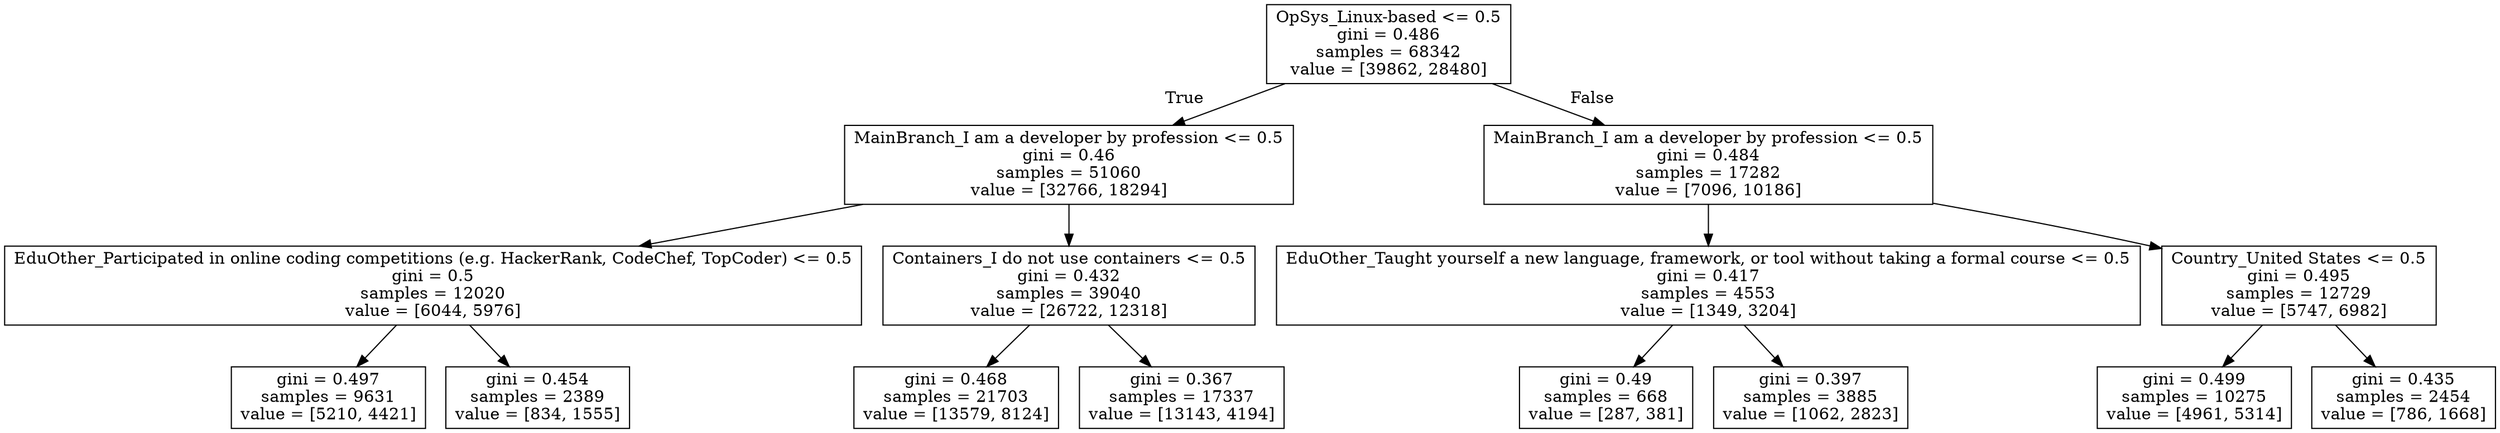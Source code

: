 digraph Tree {
node [shape=box] ;
0 [label="OpSys_Linux-based <= 0.5\ngini = 0.486\nsamples = 68342\nvalue = [39862, 28480]"] ;
1 [label="MainBranch_I am a developer by profession <= 0.5\ngini = 0.46\nsamples = 51060\nvalue = [32766, 18294]"] ;
0 -> 1 [labeldistance=2.5, labelangle=45, headlabel="True"] ;
2 [label="EduOther_Participated in online coding competitions (e.g. HackerRank, CodeChef, TopCoder) <= 0.5\ngini = 0.5\nsamples = 12020\nvalue = [6044, 5976]"] ;
1 -> 2 ;
3 [label="gini = 0.497\nsamples = 9631\nvalue = [5210, 4421]"] ;
2 -> 3 ;
4 [label="gini = 0.454\nsamples = 2389\nvalue = [834, 1555]"] ;
2 -> 4 ;
5 [label="Containers_I do not use containers <= 0.5\ngini = 0.432\nsamples = 39040\nvalue = [26722, 12318]"] ;
1 -> 5 ;
6 [label="gini = 0.468\nsamples = 21703\nvalue = [13579, 8124]"] ;
5 -> 6 ;
7 [label="gini = 0.367\nsamples = 17337\nvalue = [13143, 4194]"] ;
5 -> 7 ;
8 [label="MainBranch_I am a developer by profession <= 0.5\ngini = 0.484\nsamples = 17282\nvalue = [7096, 10186]"] ;
0 -> 8 [labeldistance=2.5, labelangle=-45, headlabel="False"] ;
9 [label="EduOther_Taught yourself a new language, framework, or tool without taking a formal course <= 0.5\ngini = 0.417\nsamples = 4553\nvalue = [1349, 3204]"] ;
8 -> 9 ;
10 [label="gini = 0.49\nsamples = 668\nvalue = [287, 381]"] ;
9 -> 10 ;
11 [label="gini = 0.397\nsamples = 3885\nvalue = [1062, 2823]"] ;
9 -> 11 ;
12 [label="Country_United States <= 0.5\ngini = 0.495\nsamples = 12729\nvalue = [5747, 6982]"] ;
8 -> 12 ;
13 [label="gini = 0.499\nsamples = 10275\nvalue = [4961, 5314]"] ;
12 -> 13 ;
14 [label="gini = 0.435\nsamples = 2454\nvalue = [786, 1668]"] ;
12 -> 14 ;
}